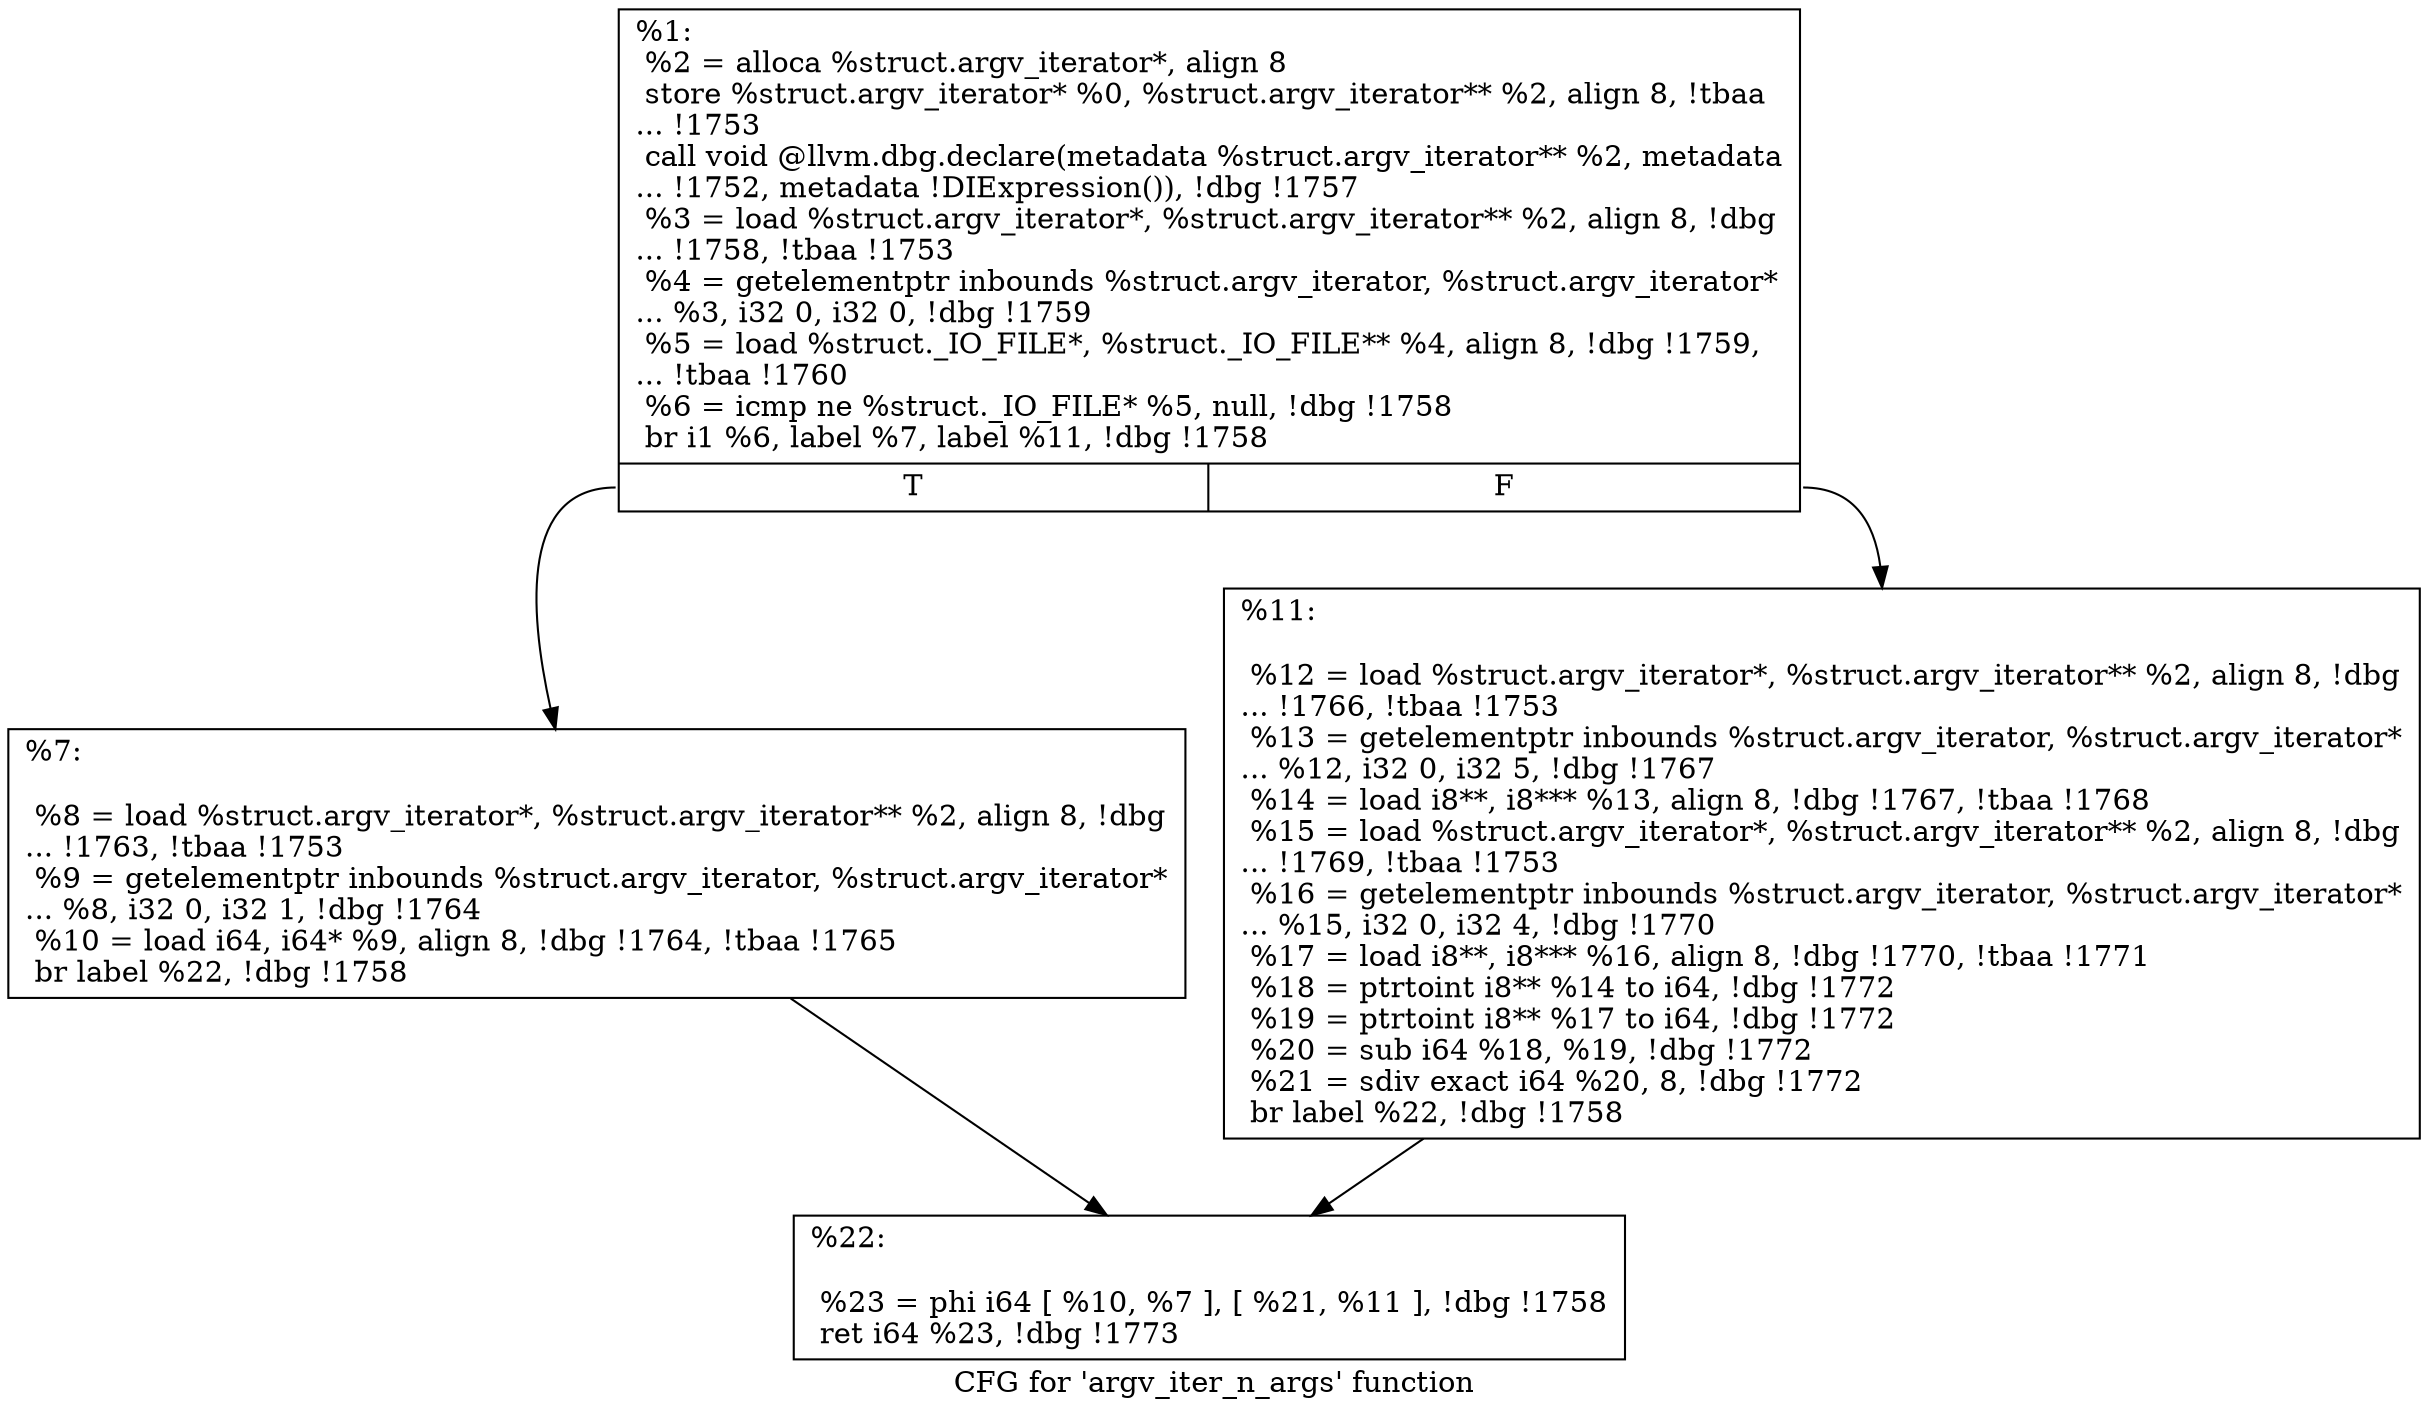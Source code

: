 digraph "CFG for 'argv_iter_n_args' function" {
	label="CFG for 'argv_iter_n_args' function";

	Node0x2852060 [shape=record,label="{%1:\l  %2 = alloca %struct.argv_iterator*, align 8\l  store %struct.argv_iterator* %0, %struct.argv_iterator** %2, align 8, !tbaa\l... !1753\l  call void @llvm.dbg.declare(metadata %struct.argv_iterator** %2, metadata\l... !1752, metadata !DIExpression()), !dbg !1757\l  %3 = load %struct.argv_iterator*, %struct.argv_iterator** %2, align 8, !dbg\l... !1758, !tbaa !1753\l  %4 = getelementptr inbounds %struct.argv_iterator, %struct.argv_iterator*\l... %3, i32 0, i32 0, !dbg !1759\l  %5 = load %struct._IO_FILE*, %struct._IO_FILE** %4, align 8, !dbg !1759,\l... !tbaa !1760\l  %6 = icmp ne %struct._IO_FILE* %5, null, !dbg !1758\l  br i1 %6, label %7, label %11, !dbg !1758\l|{<s0>T|<s1>F}}"];
	Node0x2852060:s0 -> Node0x28550f0;
	Node0x2852060:s1 -> Node0x2858760;
	Node0x28550f0 [shape=record,label="{%7:\l\l  %8 = load %struct.argv_iterator*, %struct.argv_iterator** %2, align 8, !dbg\l... !1763, !tbaa !1753\l  %9 = getelementptr inbounds %struct.argv_iterator, %struct.argv_iterator*\l... %8, i32 0, i32 1, !dbg !1764\l  %10 = load i64, i64* %9, align 8, !dbg !1764, !tbaa !1765\l  br label %22, !dbg !1758\l}"];
	Node0x28550f0 -> Node0x28587b0;
	Node0x2858760 [shape=record,label="{%11:\l\l  %12 = load %struct.argv_iterator*, %struct.argv_iterator** %2, align 8, !dbg\l... !1766, !tbaa !1753\l  %13 = getelementptr inbounds %struct.argv_iterator, %struct.argv_iterator*\l... %12, i32 0, i32 5, !dbg !1767\l  %14 = load i8**, i8*** %13, align 8, !dbg !1767, !tbaa !1768\l  %15 = load %struct.argv_iterator*, %struct.argv_iterator** %2, align 8, !dbg\l... !1769, !tbaa !1753\l  %16 = getelementptr inbounds %struct.argv_iterator, %struct.argv_iterator*\l... %15, i32 0, i32 4, !dbg !1770\l  %17 = load i8**, i8*** %16, align 8, !dbg !1770, !tbaa !1771\l  %18 = ptrtoint i8** %14 to i64, !dbg !1772\l  %19 = ptrtoint i8** %17 to i64, !dbg !1772\l  %20 = sub i64 %18, %19, !dbg !1772\l  %21 = sdiv exact i64 %20, 8, !dbg !1772\l  br label %22, !dbg !1758\l}"];
	Node0x2858760 -> Node0x28587b0;
	Node0x28587b0 [shape=record,label="{%22:\l\l  %23 = phi i64 [ %10, %7 ], [ %21, %11 ], !dbg !1758\l  ret i64 %23, !dbg !1773\l}"];
}
